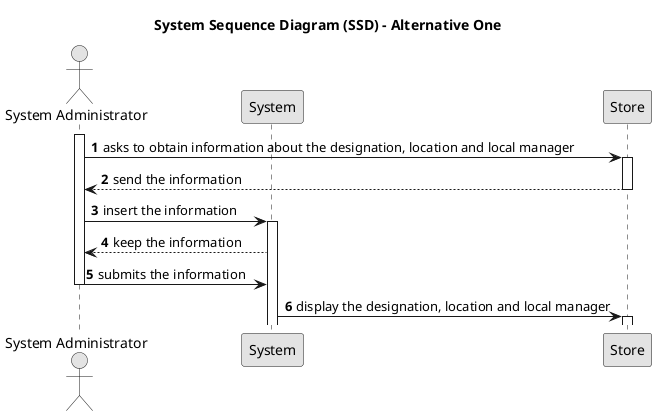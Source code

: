 @startuml
skinparam monochrome true
skinparam packageStyle rectangle
skinparam shadowing false

title System Sequence Diagram (SSD) - Alternative One

autonumber

actor "System Administrator" as Administrator
participant "System" as System
participant "Store" as Store

activate Administrator

    Administrator -> Store : asks to obtain information about the designation, location and local manager
    activate Store

        Store --> Administrator : send the information
    deactivate Store

    Administrator -> System : insert the information
    activate System

    System --> Administrator: keep the information

        Administrator -> System : submits the information
        deactivate Administrator

    System -> Store : display the designation, location and local manager
    activate Store

@enduml